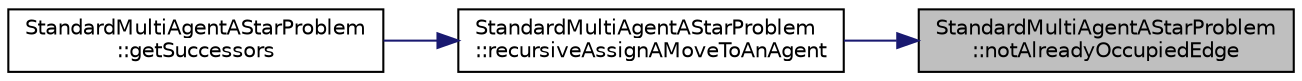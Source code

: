 digraph "StandardMultiAgentAStarProblem::notAlreadyOccupiedEdge"
{
 // INTERACTIVE_SVG=YES
 // LATEX_PDF_SIZE
  edge [fontname="Helvetica",fontsize="10",labelfontname="Helvetica",labelfontsize="10"];
  node [fontname="Helvetica",fontsize="10",shape=record];
  rankdir="RL";
  Node1 [label="StandardMultiAgentAStarProblem\l::notAlreadyOccupiedEdge",height=0.2,width=0.4,color="black", fillcolor="grey75", style="filled", fontcolor="black",tooltip=" "];
  Node1 -> Node2 [dir="back",color="midnightblue",fontsize="10",style="solid",fontname="Helvetica"];
  Node2 [label="StandardMultiAgentAStarProblem\l::recursiveAssignAMoveToAnAgent",height=0.2,width=0.4,color="black", fillcolor="white", style="filled",URL="$classStandardMultiAgentAStarProblem.html#ad50df16e0b6b504b8b81f03ba156d2bc",tooltip=" "];
  Node2 -> Node3 [dir="back",color="midnightblue",fontsize="10",style="solid",fontname="Helvetica"];
  Node3 [label="StandardMultiAgentAStarProblem\l::getSuccessors",height=0.2,width=0.4,color="black", fillcolor="white", style="filled",URL="$classStandardMultiAgentAStarProblem.html#a150f39b059994eec58855f173b3a03fa",tooltip=" "];
}

